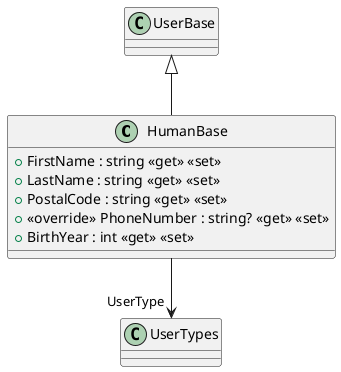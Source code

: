 @startuml
class HumanBase {
    + FirstName : string <<get>> <<set>>
    + LastName : string <<get>> <<set>>
    + PostalCode : string <<get>> <<set>>
    + <<override>> PhoneNumber : string? <<get>> <<set>>
    + BirthYear : int <<get>> <<set>>
}
UserBase <|-- HumanBase
HumanBase --> "UserType" UserTypes
@enduml
